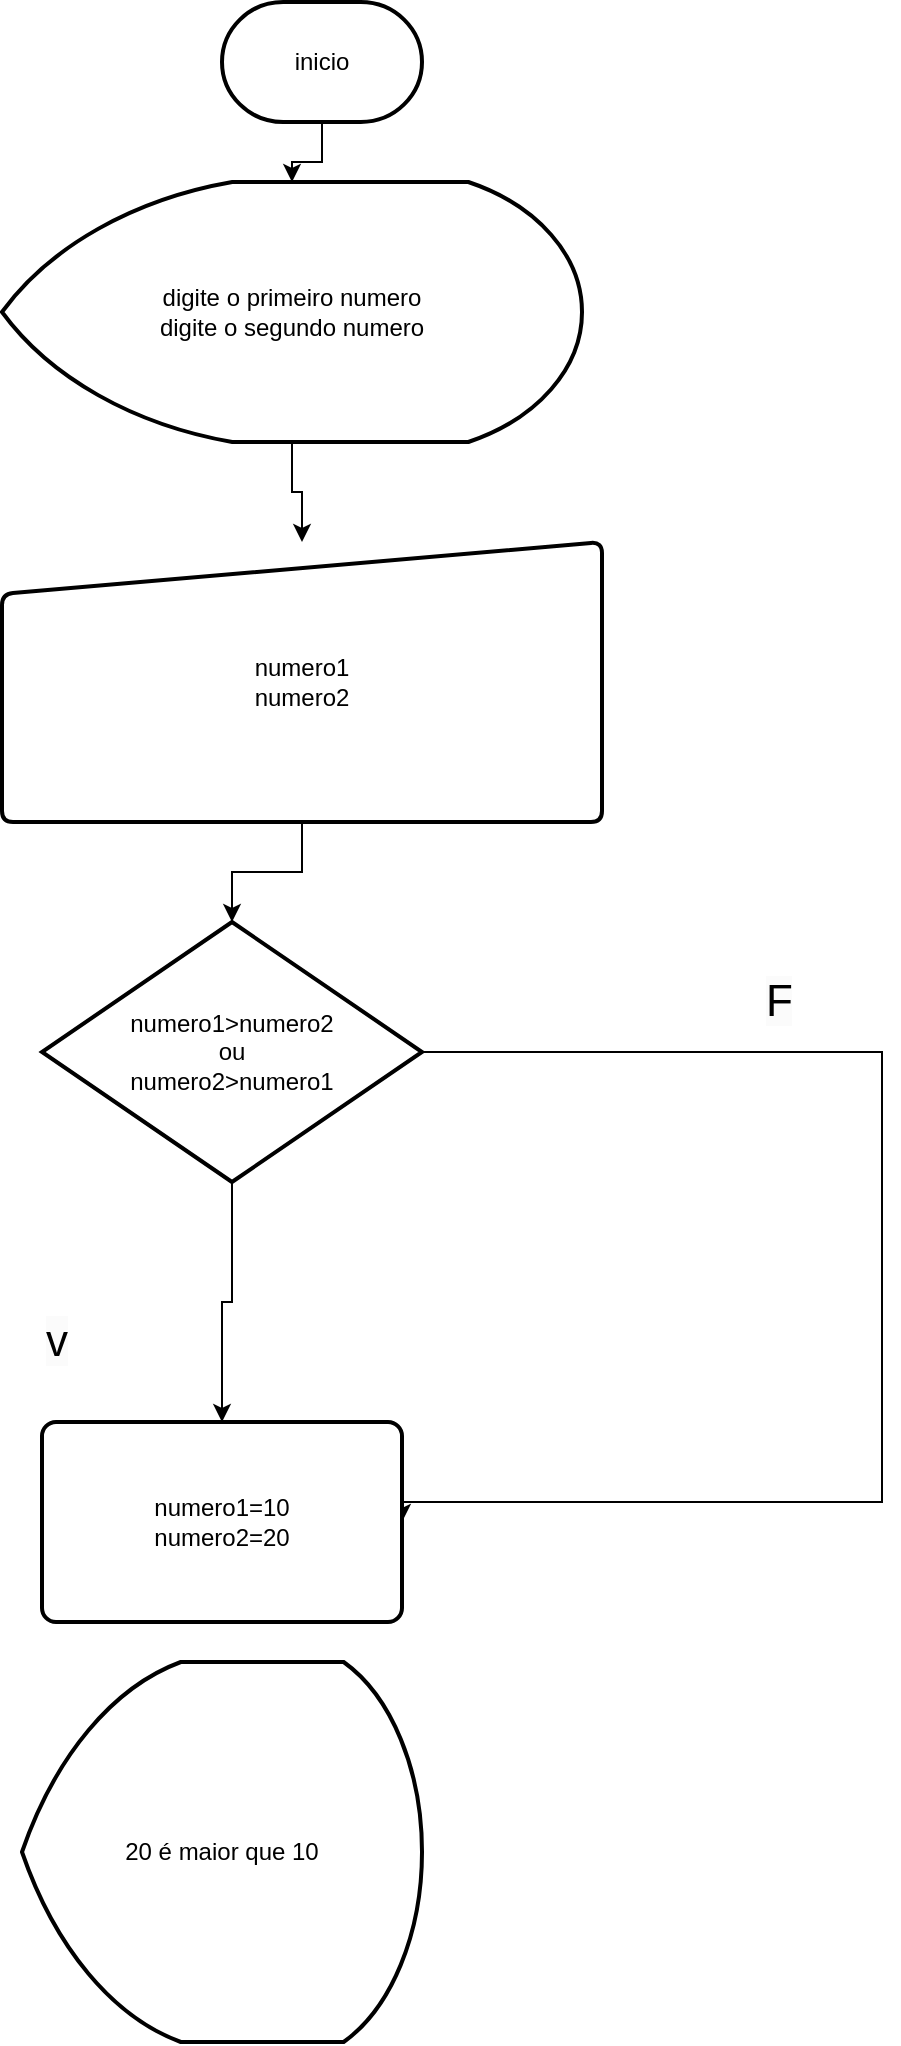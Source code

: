 <mxfile version="21.8.2" type="device">
  <diagram name="Página-1" id="jOkZqkd658S6yTRsiWwZ">
    <mxGraphModel dx="1114" dy="610" grid="1" gridSize="10" guides="1" tooltips="1" connect="1" arrows="1" fold="1" page="1" pageScale="1" pageWidth="827" pageHeight="1169" math="0" shadow="0">
      <root>
        <mxCell id="0" />
        <mxCell id="1" parent="0" />
        <mxCell id="d3FWjFHockMTkBHgAvQU-5" value="" style="edgeStyle=orthogonalEdgeStyle;rounded=0;orthogonalLoop=1;jettySize=auto;html=1;" edge="1" parent="1" source="d3FWjFHockMTkBHgAvQU-1" target="d3FWjFHockMTkBHgAvQU-3">
          <mxGeometry relative="1" as="geometry" />
        </mxCell>
        <mxCell id="d3FWjFHockMTkBHgAvQU-1" value="inicio&lt;br&gt;" style="strokeWidth=2;html=1;shape=mxgraph.flowchart.terminator;whiteSpace=wrap;" vertex="1" parent="1">
          <mxGeometry x="330" y="10" width="100" height="60" as="geometry" />
        </mxCell>
        <mxCell id="d3FWjFHockMTkBHgAvQU-8" value="" style="edgeStyle=orthogonalEdgeStyle;rounded=0;orthogonalLoop=1;jettySize=auto;html=1;" edge="1" parent="1" source="d3FWjFHockMTkBHgAvQU-2" target="d3FWjFHockMTkBHgAvQU-7">
          <mxGeometry relative="1" as="geometry" />
        </mxCell>
        <mxCell id="d3FWjFHockMTkBHgAvQU-2" value="numero1&lt;br&gt;numero2" style="html=1;strokeWidth=2;shape=manualInput;whiteSpace=wrap;rounded=1;size=26;arcSize=11;" vertex="1" parent="1">
          <mxGeometry x="220" y="280" width="300" height="140" as="geometry" />
        </mxCell>
        <mxCell id="d3FWjFHockMTkBHgAvQU-6" value="" style="edgeStyle=orthogonalEdgeStyle;rounded=0;orthogonalLoop=1;jettySize=auto;html=1;" edge="1" parent="1" source="d3FWjFHockMTkBHgAvQU-3" target="d3FWjFHockMTkBHgAvQU-2">
          <mxGeometry relative="1" as="geometry" />
        </mxCell>
        <mxCell id="d3FWjFHockMTkBHgAvQU-3" value="digite o primeiro numero&lt;br&gt;digite o segundo numero" style="strokeWidth=2;html=1;shape=mxgraph.flowchart.display;whiteSpace=wrap;" vertex="1" parent="1">
          <mxGeometry x="220" y="100" width="290" height="130" as="geometry" />
        </mxCell>
        <mxCell id="d3FWjFHockMTkBHgAvQU-10" style="edgeStyle=orthogonalEdgeStyle;rounded=0;orthogonalLoop=1;jettySize=auto;html=1;entryX=1;entryY=0.5;entryDx=0;entryDy=0;" edge="1" parent="1" source="d3FWjFHockMTkBHgAvQU-7" target="d3FWjFHockMTkBHgAvQU-9">
          <mxGeometry relative="1" as="geometry">
            <mxPoint x="670" y="886" as="targetPoint" />
            <Array as="points">
              <mxPoint x="660" y="535" />
              <mxPoint x="660" y="760" />
            </Array>
          </mxGeometry>
        </mxCell>
        <mxCell id="d3FWjFHockMTkBHgAvQU-11" value="" style="edgeStyle=orthogonalEdgeStyle;rounded=0;orthogonalLoop=1;jettySize=auto;html=1;" edge="1" parent="1" source="d3FWjFHockMTkBHgAvQU-7" target="d3FWjFHockMTkBHgAvQU-9">
          <mxGeometry relative="1" as="geometry" />
        </mxCell>
        <mxCell id="d3FWjFHockMTkBHgAvQU-7" value="numero1&amp;gt;numero2&lt;br&gt;ou&lt;br&gt;numero2&amp;gt;numero1" style="strokeWidth=2;html=1;shape=mxgraph.flowchart.decision;whiteSpace=wrap;" vertex="1" parent="1">
          <mxGeometry x="240" y="470" width="190" height="130" as="geometry" />
        </mxCell>
        <mxCell id="d3FWjFHockMTkBHgAvQU-9" value="numero1=10&lt;br&gt;numero2=20" style="rounded=1;whiteSpace=wrap;html=1;absoluteArcSize=1;arcSize=14;strokeWidth=2;" vertex="1" parent="1">
          <mxGeometry x="240" y="720" width="180" height="100" as="geometry" />
        </mxCell>
        <mxCell id="d3FWjFHockMTkBHgAvQU-12" value="&lt;span style=&quot;color: rgb(0, 0, 0); font-family: Helvetica; font-size: 22px; font-style: normal; font-variant-ligatures: normal; font-variant-caps: normal; font-weight: 400; letter-spacing: normal; orphans: 2; text-align: center; text-indent: 0px; text-transform: none; widows: 2; word-spacing: 0px; -webkit-text-stroke-width: 0px; background-color: rgb(251, 251, 251); text-decoration-thickness: initial; text-decoration-style: initial; text-decoration-color: initial; float: none; display: inline !important;&quot;&gt;v&lt;/span&gt;" style="text;whiteSpace=wrap;html=1;fontSize=22;" vertex="1" parent="1">
          <mxGeometry x="240" y="660" width="40" height="40" as="geometry" />
        </mxCell>
        <mxCell id="d3FWjFHockMTkBHgAvQU-14" value="&lt;span style=&quot;color: rgb(0, 0, 0); font-family: Helvetica; font-size: 22px; font-style: normal; font-variant-ligatures: normal; font-variant-caps: normal; font-weight: 400; letter-spacing: normal; orphans: 2; text-align: center; text-indent: 0px; text-transform: none; widows: 2; word-spacing: 0px; -webkit-text-stroke-width: 0px; background-color: rgb(251, 251, 251); text-decoration-thickness: initial; text-decoration-style: initial; text-decoration-color: initial; float: none; display: inline !important;&quot;&gt;F&lt;/span&gt;" style="text;whiteSpace=wrap;html=1;fontSize=22;" vertex="1" parent="1">
          <mxGeometry x="600" y="490" width="40" height="40" as="geometry" />
        </mxCell>
        <mxCell id="d3FWjFHockMTkBHgAvQU-15" value="20 é maior que 10" style="strokeWidth=2;html=1;shape=mxgraph.flowchart.display;whiteSpace=wrap;" vertex="1" parent="1">
          <mxGeometry x="230" y="840" width="200" height="190" as="geometry" />
        </mxCell>
      </root>
    </mxGraphModel>
  </diagram>
</mxfile>
